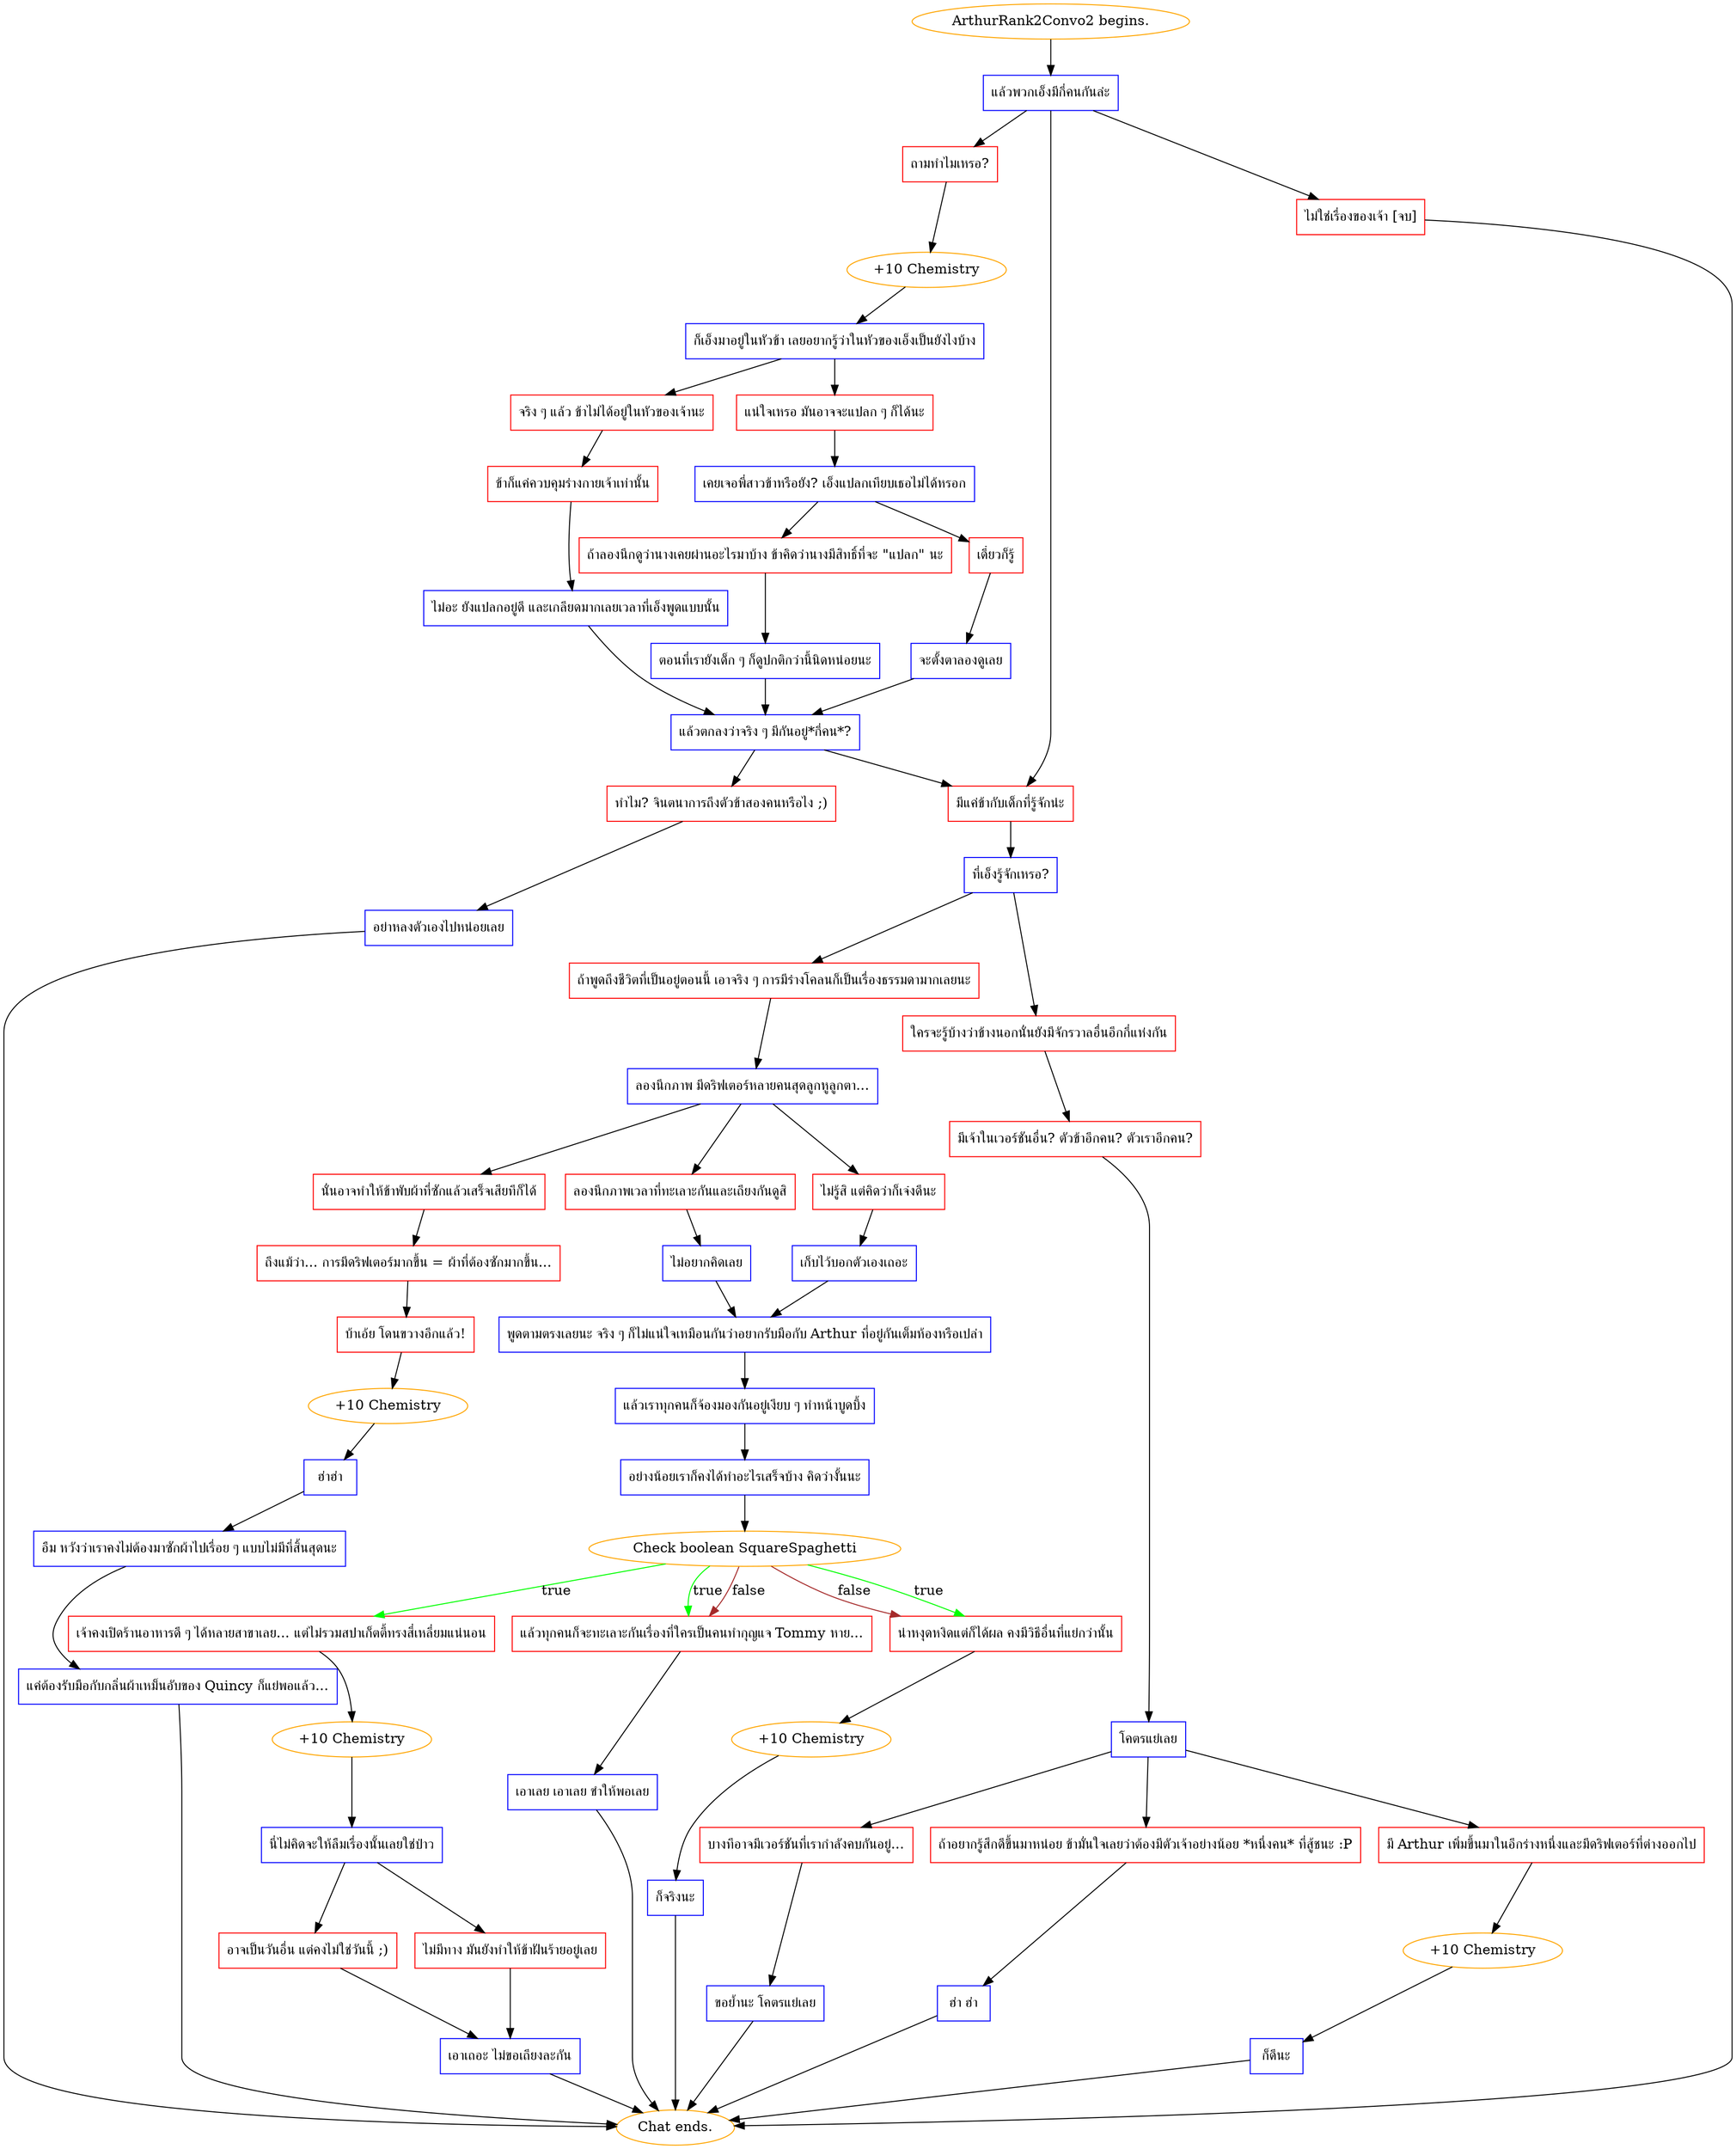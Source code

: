 digraph {
	"ArthurRank2Convo2 begins." [color=orange];
		"ArthurRank2Convo2 begins." -> j3844110738;
	j3844110738 [label="แล้วพวกเอ็งมีกี่คนกันล่ะ",shape=box,color=blue];
		j3844110738 -> j2449240135;
		j3844110738 -> j3581767761;
		j3844110738 -> j170619542;
	j2449240135 [label="ถามทำไมเหรอ?",shape=box,color=red];
		j2449240135 -> j2759425872;
	j3581767761 [label="ไม่ใช่เรื่องของเจ้า [จบ]",shape=box,color=red];
		j3581767761 -> "Chat ends.";
	j170619542 [label="มีแค่ข้ากับเด็กที่รู้จักน่ะ",shape=box,color=red];
		j170619542 -> j1953900863;
	j2759425872 [label="+10 Chemistry",color=orange];
		j2759425872 -> j498735802;
	"Chat ends." [color=orange];
	j1953900863 [label="ที่เอ็งรู้จักเหรอ?",shape=box,color=blue];
		j1953900863 -> j3154821117;
		j1953900863 -> j2762526034;
	j498735802 [label="ก็เอ็งมาอยู่ในหัวข้า เลยอยากรู้ว่าในหัวของเอ็งเป็นยังไงบ้าง",shape=box,color=blue];
		j498735802 -> j3234139834;
		j498735802 -> j239531070;
	j3154821117 [label="ถ้าพูดถึงชีวิตที่เป็นอยู่ตอนนี้ เอาจริง ๆ การมีร่างโคลนก็เป็นเรื่องธรรมดามากเลยนะ",shape=box,color=red];
		j3154821117 -> j2031627225;
	j2762526034 [label="ใครจะรู้บ้างว่าข้างนอกนั่นยังมีจักรวาลอื่นอีกกี่แห่งกัน",shape=box,color=red];
		j2762526034 -> j3099520113;
	j3234139834 [label="จริง ๆ แล้ว ข้าไม่ได้อยู่ในหัวของเจ้านะ",shape=box,color=red];
		j3234139834 -> j3327924509;
	j239531070 [label="แน่ใจเหรอ มันอาจจะแปลก ๆ ก็ได้นะ",shape=box,color=red];
		j239531070 -> j400640518;
	j2031627225 [label="ลองนึกภาพ มีดริฟเตอร์หลายคนสุดลูกหูลูกตา...",shape=box,color=blue];
		j2031627225 -> j969193540;
		j2031627225 -> j3683291579;
		j2031627225 -> j2836297766;
	j3099520113 [label="มีเจ้าในเวอร์ชันอื่น? ตัวข้าอีกคน? ตัวเราอีกคน?",shape=box,color=red];
		j3099520113 -> j3948122777;
	j3327924509 [label="ข้าก็แค่ควบคุมร่างกายเจ้าเท่านั้น",shape=box,color=red];
		j3327924509 -> j2571539707;
	j400640518 [label="เคยเจอพี่สาวข้าหรือยัง? เอ็งแปลกเทียบเธอไม่ได้หรอก",shape=box,color=blue];
		j400640518 -> j2443891136;
		j400640518 -> j2779249539;
	j969193540 [label="นั่นอาจทำให้ข้าพับผ้าที่ซักแล้วเสร็จเสียทีก็ได้",shape=box,color=red];
		j969193540 -> j2711554585;
	j3683291579 [label="ลองนึกภาพเวลาที่ทะเลาะกันและเถียงกันดูสิ",shape=box,color=red];
		j3683291579 -> j801424522;
	j2836297766 [label="ไม่รู้สิ แต่คิดว่าก็เจ๋งดีนะ",shape=box,color=red];
		j2836297766 -> j3629861652;
	j3948122777 [label="โคตรแย่เลย",shape=box,color=blue];
		j3948122777 -> j4250752677;
		j3948122777 -> j1010757548;
		j3948122777 -> j1206960577;
	j2571539707 [label="ไม่อะ ยังแปลกอยู่ดี และเกลียดมากเลยเวลาที่เอ็งพูดแบบนั้น",shape=box,color=blue];
		j2571539707 -> j2505954509;
	j2443891136 [label="ถ้าลองนึกดูว่านางเคยผ่านอะไรมาบ้าง ข้าคิดว่านางมีสิทธิ์ที่จะ \"แปลก\" นะ",shape=box,color=red];
		j2443891136 -> j1180950278;
	j2779249539 [label="เดี๋ยวก็รู้",shape=box,color=red];
		j2779249539 -> j1782106037;
	j2711554585 [label="ถึงแม้ว่า... การมีดริฟเตอร์มากขึ้น = ผ้าที่ต้องซักมากขึ้น...",shape=box,color=red];
		j2711554585 -> j1141350164;
	j801424522 [label="ไม่อยากคิดเลย",shape=box,color=blue];
		j801424522 -> j3053278285;
	j3629861652 [label="เก็บไว้บอกตัวเองเถอะ",shape=box,color=blue];
		j3629861652 -> j3053278285;
	j4250752677 [label="บางทีอาจมีเวอร์ชันที่เรากำลังคบกันอยู่...",shape=box,color=red];
		j4250752677 -> j3915723598;
	j1010757548 [label="ถ้าอยากรู้สึกดีขึ้นมาหน่อย ข้ามั่นใจเลยว่าต้องมีตัวเจ้าอย่างน้อย *หนึ่งคน* ที่สู้ชนะ :P",shape=box,color=red];
		j1010757548 -> j2629953239;
	j1206960577 [label="มี Arthur เพิ่มขึ้นมาในอีกร่างหนึ่งและมีดริฟเตอร์ที่ต่างออกไป",shape=box,color=red];
		j1206960577 -> j4170279004;
	j2505954509 [label="แล้วตกลงว่าจริง ๆ มีกันอยู่*กี่คน*?",shape=box,color=blue];
		j2505954509 -> j2417350766;
		j2505954509 -> j170619542;
	j1180950278 [label="ตอนที่เรายังเด็ก ๆ ก็ดูปกติกว่านี้นิดหน่อยนะ",shape=box,color=blue];
		j1180950278 -> j2505954509;
	j1782106037 [label="จะตั้งตาลองดูเลย",shape=box,color=blue];
		j1782106037 -> j2505954509;
	j1141350164 [label="บ้าเอ้ย โดนขวางอีกแล้ว!",shape=box,color=red];
		j1141350164 -> j3140676493;
	j3053278285 [label="พูดตามตรงเลยนะ จริง ๆ ก็ไม่แน่ใจเหมือนกันว่าอยากรับมือกับ Arthur ที่อยู่กันเต็มห้องหรือเปล่า",shape=box,color=blue];
		j3053278285 -> j315403996;
	j3915723598 [label="ขอย้ำนะ โคตรแย่เลย",shape=box,color=blue];
		j3915723598 -> "Chat ends.";
	j2629953239 [label="ฮ่า ฮ่า",shape=box,color=blue];
		j2629953239 -> "Chat ends.";
	j4170279004 [label="+10 Chemistry",color=orange];
		j4170279004 -> j493809026;
	j2417350766 [label="ทำไม? จินตนาการถึงตัวข้าสองคนหรือไง ;)",shape=box,color=red];
		j2417350766 -> j3466532138;
	j3140676493 [label="+10 Chemistry",color=orange];
		j3140676493 -> j3598718528;
	j315403996 [label="แล้วเราทุกคนก็จ้องมองกันอยู่เงียบ ๆ ทำหน้าบูดบึ้ง",shape=box,color=blue];
		j315403996 -> j1364306930;
	j493809026 [label="ก็ดีนะ",shape=box,color=blue];
		j493809026 -> "Chat ends.";
	j3466532138 [label="อย่าหลงตัวเองไปหน่อยเลย",shape=box,color=blue];
		j3466532138 -> "Chat ends.";
	j3598718528 [label="ฮ่าฮ่า",shape=box,color=blue];
		j3598718528 -> j1258582805;
	j1364306930 [label="อย่างน้อยเราก็คงได้ทำอะไรเสร็จบ้าง คิดว่างั้นนะ",shape=box,color=blue];
		j1364306930 -> j3719512554;
	j1258582805 [label="อืม หวังว่าเราคงไม่ต้องมาซักผ้าไปเรื่อย ๆ แบบไม่มีที่สิ้นสุดนะ",shape=box,color=blue];
		j1258582805 -> j2636296834;
	j3719512554 [label="Check boolean SquareSpaghetti",color=orange];
		j3719512554 -> j3350915697 [label=true,color=green];
		j3719512554 -> j1196281136 [label=true,color=green];
		j3719512554 -> j2886506028 [label=true,color=green];
		j3719512554 -> j1196281136 [label=false,color=brown];
		j3719512554 -> j2886506028 [label=false,color=brown];
	j2636296834 [label="แค่ต้องรับมือกับกลิ่นผ้าเหม็นอับของ Quincy ก็แย่พอแล้ว...",shape=box,color=blue];
		j2636296834 -> "Chat ends.";
	j3350915697 [label="เจ้าคงเปิดร้านอาหารดี ๆ ได้หลายสาขาเลย... แต่ไม่รวมสปาเก็ตตี้ทรงสี่เหลี่ยมแน่นอน",shape=box,color=red];
		j3350915697 -> j1910708086;
	j1196281136 [label="น่าหงุดหงิดแต่ก็ได้ผล คงมีวิธีอื่นที่แย่กว่านั้น",shape=box,color=red];
		j1196281136 -> j1848438101;
	j2886506028 [label="แล้วทุกคนก็จะทะเลาะกันเรื่องที่ใครเป็นคนทำกุญแจ Tommy หาย...",shape=box,color=red];
		j2886506028 -> j3265010118;
	j1910708086 [label="+10 Chemistry",color=orange];
		j1910708086 -> j695413921;
	j1848438101 [label="+10 Chemistry",color=orange];
		j1848438101 -> j1140646163;
	j3265010118 [label="เอาเลย เอาเลย ขำให้พอเลย",shape=box,color=blue];
		j3265010118 -> "Chat ends.";
	j695413921 [label="นี่ไม่คิดจะให้ลืมเรื่องนั้นเลยใช่ป่าว",shape=box,color=blue];
		j695413921 -> j2131050301;
		j695413921 -> j611330398;
	j1140646163 [label="ก็จริงนะ",shape=box,color=blue];
		j1140646163 -> "Chat ends.";
	j2131050301 [label="อาจเป็นวันอื่น แต่คงไม่ใช่วันนี้ ;)",shape=box,color=red];
		j2131050301 -> j4039506536;
	j611330398 [label="ไม่มีทาง มันยังทำให้ข้าฝันร้ายอยู่เลย",shape=box,color=red];
		j611330398 -> j4039506536;
	j4039506536 [label="เอาเถอะ ไม่ขอเถียงละกัน",shape=box,color=blue];
		j4039506536 -> "Chat ends.";
}